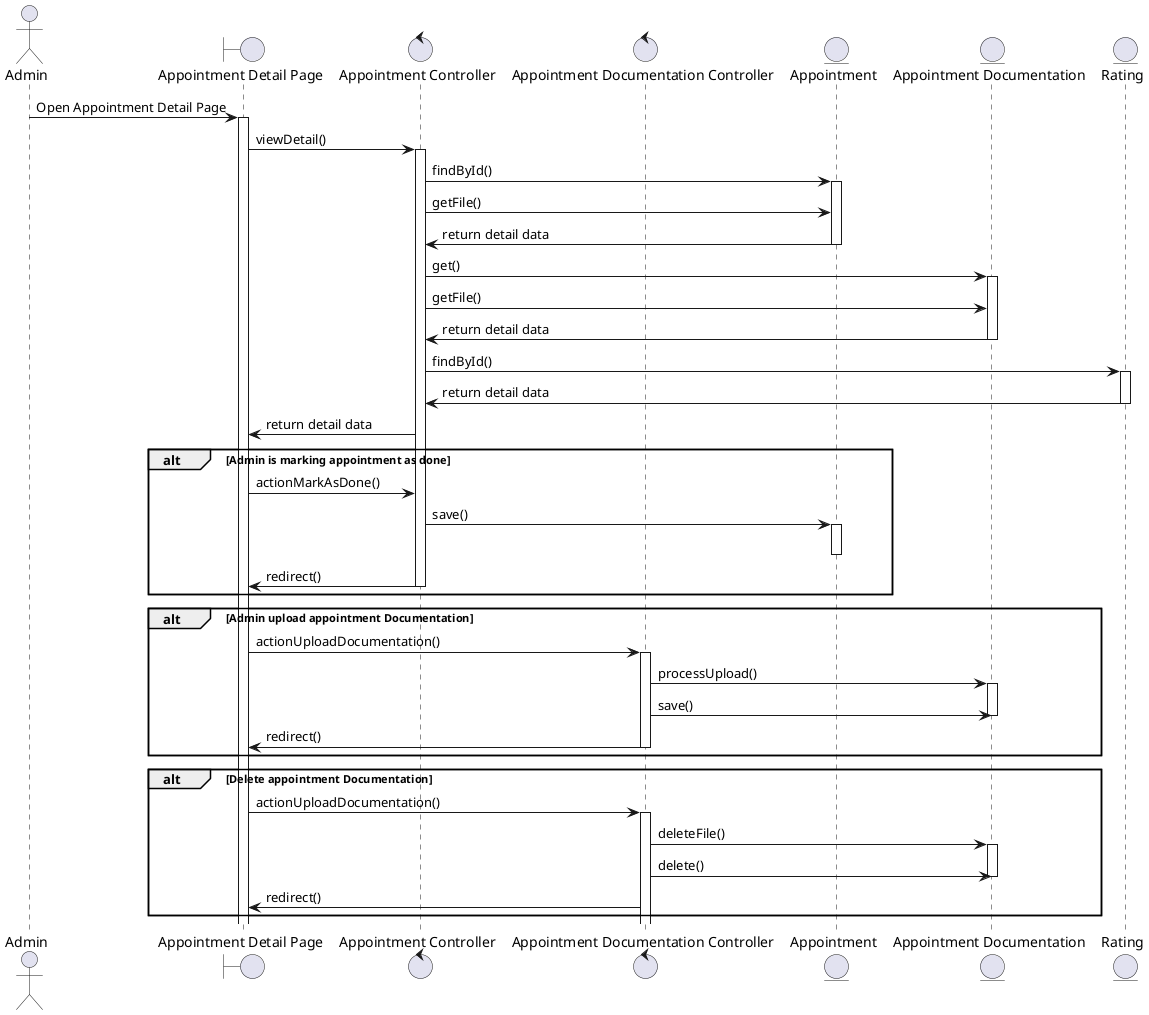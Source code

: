 @startuml

actor Admin
boundary "Appointment Detail Page" as AppointmentDetailPage  
control "Appointment Controller" as AppointmentController
control "Appointment Documentation Controller" as AppointmentDocumentationController
entity "Appointment" as Appointment
entity "Appointment Documentation" as AppointmentDocumentation
entity "Rating" as Rating


Admin -> AppointmentDetailPage : Open Appointment Detail Page
activate AppointmentDetailPage
AppointmentDetailPage -> AppointmentController : viewDetail()
activate AppointmentController
AppointmentController -> Appointment : findById()
activate Appointment
AppointmentController -> Appointment : getFile()
Appointment -> AppointmentController : return detail data
deactivate Appointment
AppointmentController -> AppointmentDocumentation : get()
activate AppointmentDocumentation
AppointmentController -> AppointmentDocumentation : getFile()
AppointmentDocumentation -> AppointmentController : return detail data
deactivate AppointmentDocumentation
AppointmentController -> Rating : findById()
activate Rating
Rating -> AppointmentController : return detail data
deactivate Rating
AppointmentController -> AppointmentDetailPage : return detail data

alt Admin is marking appointment as done
    AppointmentDetailPage -> AppointmentController : actionMarkAsDone()
    AppointmentController -> Appointment : save()
    activate Appointment
    deactivate Appointment
    AppointmentController -> AppointmentDetailPage : redirect()
    deactivate AppointmentController
end
alt Admin upload appointment Documentation
    AppointmentDetailPage -> AppointmentDocumentationController : actionUploadDocumentation()
    activate AppointmentDocumentationController
    AppointmentDocumentationController -> AppointmentDocumentation : processUpload()
    activate AppointmentDocumentation
    AppointmentDocumentationController -> AppointmentDocumentation : save()
    deactivate AppointmentDocumentation
    AppointmentDocumentationController -> AppointmentDetailPage : redirect()
    deactivate AppointmentDocumentationController
end
alt Delete appointment Documentation
    AppointmentDetailPage -> AppointmentDocumentationController : actionUploadDocumentation()
    activate AppointmentDocumentationController
    AppointmentDocumentationController -> AppointmentDocumentation : deleteFile()
    activate AppointmentDocumentation
    AppointmentDocumentationController -> AppointmentDocumentation : delete()
    deactivate AppointmentDocumentation
    AppointmentDocumentationController -> AppointmentDetailPage : redirect()
end

@enduml
